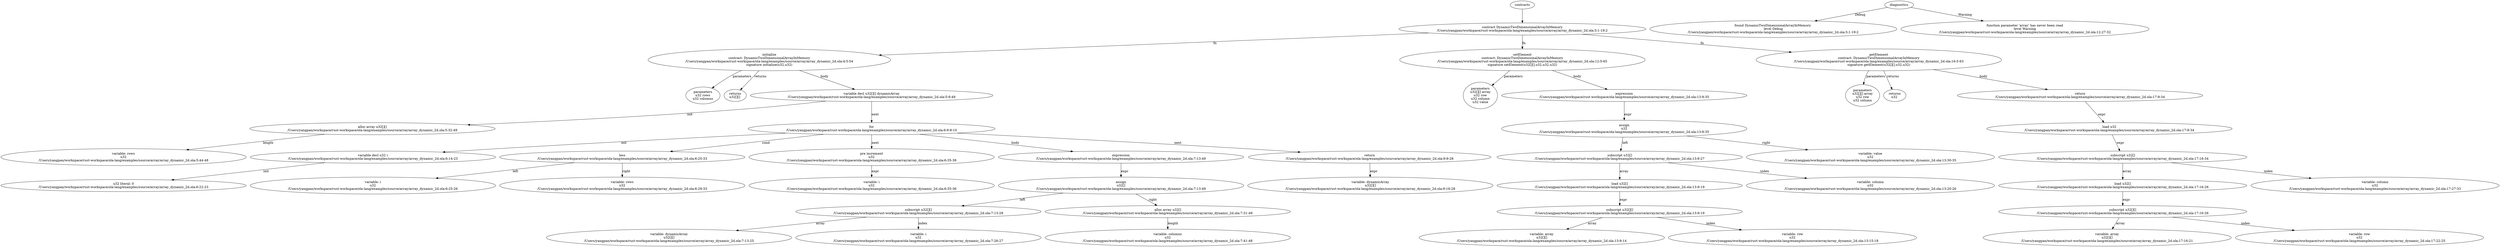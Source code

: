 strict digraph "/Users/yangpan/workspace/rust-workspace/ola-lang/examples/source/array/array_dynamic_2d.ola" {
	contract [label="contract DynamicTwoDimensionalArrayInMemory\n/Users/yangpan/workspace/rust-workspace/ola-lang/examples/source/array/array_dynamic_2d.ola:3:1-19:2"]
	initialize [label="initialize\ncontract: DynamicTwoDimensionalArrayInMemory\n/Users/yangpan/workspace/rust-workspace/ola-lang/examples/source/array/array_dynamic_2d.ola:4:5-54\nsignature initialize(u32,u32)"]
	parameters [label="parameters\nu32 rows\nu32 columns"]
	returns [label="returns\nu32[][] "]
	var_decl [label="variable decl u32[][] dynamicArray\n/Users/yangpan/workspace/rust-workspace/ola-lang/examples/source/array/array_dynamic_2d.ola:5:9-49"]
	alloc_array [label="alloc array u32[][]\n/Users/yangpan/workspace/rust-workspace/ola-lang/examples/source/array/array_dynamic_2d.ola:5:32-49"]
	variable [label="variable: rows\nu32\n/Users/yangpan/workspace/rust-workspace/ola-lang/examples/source/array/array_dynamic_2d.ola:5:44-48"]
	for [label="for\n/Users/yangpan/workspace/rust-workspace/ola-lang/examples/source/array/array_dynamic_2d.ola:6:9-8:10"]
	var_decl_9 [label="variable decl u32 i\n/Users/yangpan/workspace/rust-workspace/ola-lang/examples/source/array/array_dynamic_2d.ola:6:14-23"]
	number_literal [label="u32 literal: 0\n/Users/yangpan/workspace/rust-workspace/ola-lang/examples/source/array/array_dynamic_2d.ola:6:22-23"]
	less [label="less\n/Users/yangpan/workspace/rust-workspace/ola-lang/examples/source/array/array_dynamic_2d.ola:6:25-33"]
	variable_12 [label="variable: i\nu32\n/Users/yangpan/workspace/rust-workspace/ola-lang/examples/source/array/array_dynamic_2d.ola:6:25-26"]
	variable_13 [label="variable: rows\nu32\n/Users/yangpan/workspace/rust-workspace/ola-lang/examples/source/array/array_dynamic_2d.ola:6:29-33"]
	pre_increment [label="pre increment\nu32\n/Users/yangpan/workspace/rust-workspace/ola-lang/examples/source/array/array_dynamic_2d.ola:6:35-38"]
	variable_15 [label="variable: i\nu32\n/Users/yangpan/workspace/rust-workspace/ola-lang/examples/source/array/array_dynamic_2d.ola:6:35-36"]
	expr [label="expression\n/Users/yangpan/workspace/rust-workspace/ola-lang/examples/source/array/array_dynamic_2d.ola:7:13-49"]
	assign [label="assign\nu32[]\n/Users/yangpan/workspace/rust-workspace/ola-lang/examples/source/array/array_dynamic_2d.ola:7:13-49"]
	subscript [label="subscript u32[][]\n/Users/yangpan/workspace/rust-workspace/ola-lang/examples/source/array/array_dynamic_2d.ola:7:13-28"]
	variable_19 [label="variable: dynamicArray\nu32[][]\n/Users/yangpan/workspace/rust-workspace/ola-lang/examples/source/array/array_dynamic_2d.ola:7:13-25"]
	variable_20 [label="variable: i\nu32\n/Users/yangpan/workspace/rust-workspace/ola-lang/examples/source/array/array_dynamic_2d.ola:7:26-27"]
	alloc_array_21 [label="alloc array u32[]\n/Users/yangpan/workspace/rust-workspace/ola-lang/examples/source/array/array_dynamic_2d.ola:7:31-49"]
	variable_22 [label="variable: columns\nu32\n/Users/yangpan/workspace/rust-workspace/ola-lang/examples/source/array/array_dynamic_2d.ola:7:41-48"]
	return [label="return\n/Users/yangpan/workspace/rust-workspace/ola-lang/examples/source/array/array_dynamic_2d.ola:9:9-28"]
	variable_24 [label="variable: dynamicArray\nu32[][]\n/Users/yangpan/workspace/rust-workspace/ola-lang/examples/source/array/array_dynamic_2d.ola:9:16-28"]
	setElement [label="setElement\ncontract: DynamicTwoDimensionalArrayInMemory\n/Users/yangpan/workspace/rust-workspace/ola-lang/examples/source/array/array_dynamic_2d.ola:12:5-65\nsignature setElement(u32[][],u32,u32,u32)"]
	parameters_26 [label="parameters\nu32[][] array\nu32 row\nu32 column\nu32 value"]
	expr_27 [label="expression\n/Users/yangpan/workspace/rust-workspace/ola-lang/examples/source/array/array_dynamic_2d.ola:13:9-35"]
	assign_28 [label="assign\nu32\n/Users/yangpan/workspace/rust-workspace/ola-lang/examples/source/array/array_dynamic_2d.ola:13:9-35"]
	subscript_29 [label="subscript u32[]\n/Users/yangpan/workspace/rust-workspace/ola-lang/examples/source/array/array_dynamic_2d.ola:13:9-27"]
	load [label="load u32[]\n/Users/yangpan/workspace/rust-workspace/ola-lang/examples/source/array/array_dynamic_2d.ola:13:9-19"]
	subscript_31 [label="subscript u32[][]\n/Users/yangpan/workspace/rust-workspace/ola-lang/examples/source/array/array_dynamic_2d.ola:13:9-19"]
	variable_32 [label="variable: array\nu32[][]\n/Users/yangpan/workspace/rust-workspace/ola-lang/examples/source/array/array_dynamic_2d.ola:13:9-14"]
	variable_33 [label="variable: row\nu32\n/Users/yangpan/workspace/rust-workspace/ola-lang/examples/source/array/array_dynamic_2d.ola:13:15-18"]
	variable_34 [label="variable: column\nu32\n/Users/yangpan/workspace/rust-workspace/ola-lang/examples/source/array/array_dynamic_2d.ola:13:20-26"]
	variable_35 [label="variable: value\nu32\n/Users/yangpan/workspace/rust-workspace/ola-lang/examples/source/array/array_dynamic_2d.ola:13:30-35"]
	getElement [label="getElement\ncontract: DynamicTwoDimensionalArrayInMemory\n/Users/yangpan/workspace/rust-workspace/ola-lang/examples/source/array/array_dynamic_2d.ola:16:5-63\nsignature getElement(u32[][],u32,u32)"]
	parameters_37 [label="parameters\nu32[][] array\nu32 row\nu32 column"]
	returns_38 [label="returns\nu32 "]
	return_39 [label="return\n/Users/yangpan/workspace/rust-workspace/ola-lang/examples/source/array/array_dynamic_2d.ola:17:9-34"]
	load_40 [label="load u32\n/Users/yangpan/workspace/rust-workspace/ola-lang/examples/source/array/array_dynamic_2d.ola:17:9-34"]
	subscript_41 [label="subscript u32[]\n/Users/yangpan/workspace/rust-workspace/ola-lang/examples/source/array/array_dynamic_2d.ola:17:16-34"]
	load_42 [label="load u32[]\n/Users/yangpan/workspace/rust-workspace/ola-lang/examples/source/array/array_dynamic_2d.ola:17:16-26"]
	subscript_43 [label="subscript u32[][]\n/Users/yangpan/workspace/rust-workspace/ola-lang/examples/source/array/array_dynamic_2d.ola:17:16-26"]
	variable_44 [label="variable: array\nu32[][]\n/Users/yangpan/workspace/rust-workspace/ola-lang/examples/source/array/array_dynamic_2d.ola:17:16-21"]
	variable_45 [label="variable: row\nu32\n/Users/yangpan/workspace/rust-workspace/ola-lang/examples/source/array/array_dynamic_2d.ola:17:22-25"]
	variable_46 [label="variable: column\nu32\n/Users/yangpan/workspace/rust-workspace/ola-lang/examples/source/array/array_dynamic_2d.ola:17:27-33"]
	diagnostic [label="found DynamicTwoDimensionalArrayInMemory \nlevel Debug\n/Users/yangpan/workspace/rust-workspace/ola-lang/examples/source/array/array_dynamic_2d.ola:3:1-19:2"]
	diagnostic_49 [label="function parameter 'array' has never been read\nlevel Warning\n/Users/yangpan/workspace/rust-workspace/ola-lang/examples/source/array/array_dynamic_2d.ola:12:27-32"]
	contracts -> contract
	contract -> initialize [label="fn"]
	initialize -> parameters [label="parameters"]
	initialize -> returns [label="returns"]
	initialize -> var_decl [label="body"]
	var_decl -> alloc_array [label="init"]
	alloc_array -> variable [label="length"]
	var_decl -> for [label="next"]
	for -> var_decl_9 [label="init"]
	var_decl_9 -> number_literal [label="init"]
	for -> less [label="cond"]
	less -> variable_12 [label="left"]
	less -> variable_13 [label="right"]
	for -> pre_increment [label="next"]
	pre_increment -> variable_15 [label="expr"]
	for -> expr [label="body"]
	expr -> assign [label="expr"]
	assign -> subscript [label="left"]
	subscript -> variable_19 [label="array"]
	subscript -> variable_20 [label="index"]
	assign -> alloc_array_21 [label="right"]
	alloc_array_21 -> variable_22 [label="length"]
	for -> return [label="next"]
	return -> variable_24 [label="expr"]
	contract -> setElement [label="fn"]
	setElement -> parameters_26 [label="parameters"]
	setElement -> expr_27 [label="body"]
	expr_27 -> assign_28 [label="expr"]
	assign_28 -> subscript_29 [label="left"]
	subscript_29 -> load [label="array"]
	load -> subscript_31 [label="expr"]
	subscript_31 -> variable_32 [label="array"]
	subscript_31 -> variable_33 [label="index"]
	subscript_29 -> variable_34 [label="index"]
	assign_28 -> variable_35 [label="right"]
	contract -> getElement [label="fn"]
	getElement -> parameters_37 [label="parameters"]
	getElement -> returns_38 [label="returns"]
	getElement -> return_39 [label="body"]
	return_39 -> load_40 [label="expr"]
	load_40 -> subscript_41 [label="expr"]
	subscript_41 -> load_42 [label="array"]
	load_42 -> subscript_43 [label="expr"]
	subscript_43 -> variable_44 [label="array"]
	subscript_43 -> variable_45 [label="index"]
	subscript_41 -> variable_46 [label="index"]
	diagnostics -> diagnostic [label="Debug"]
	diagnostics -> diagnostic_49 [label="Warning"]
}
